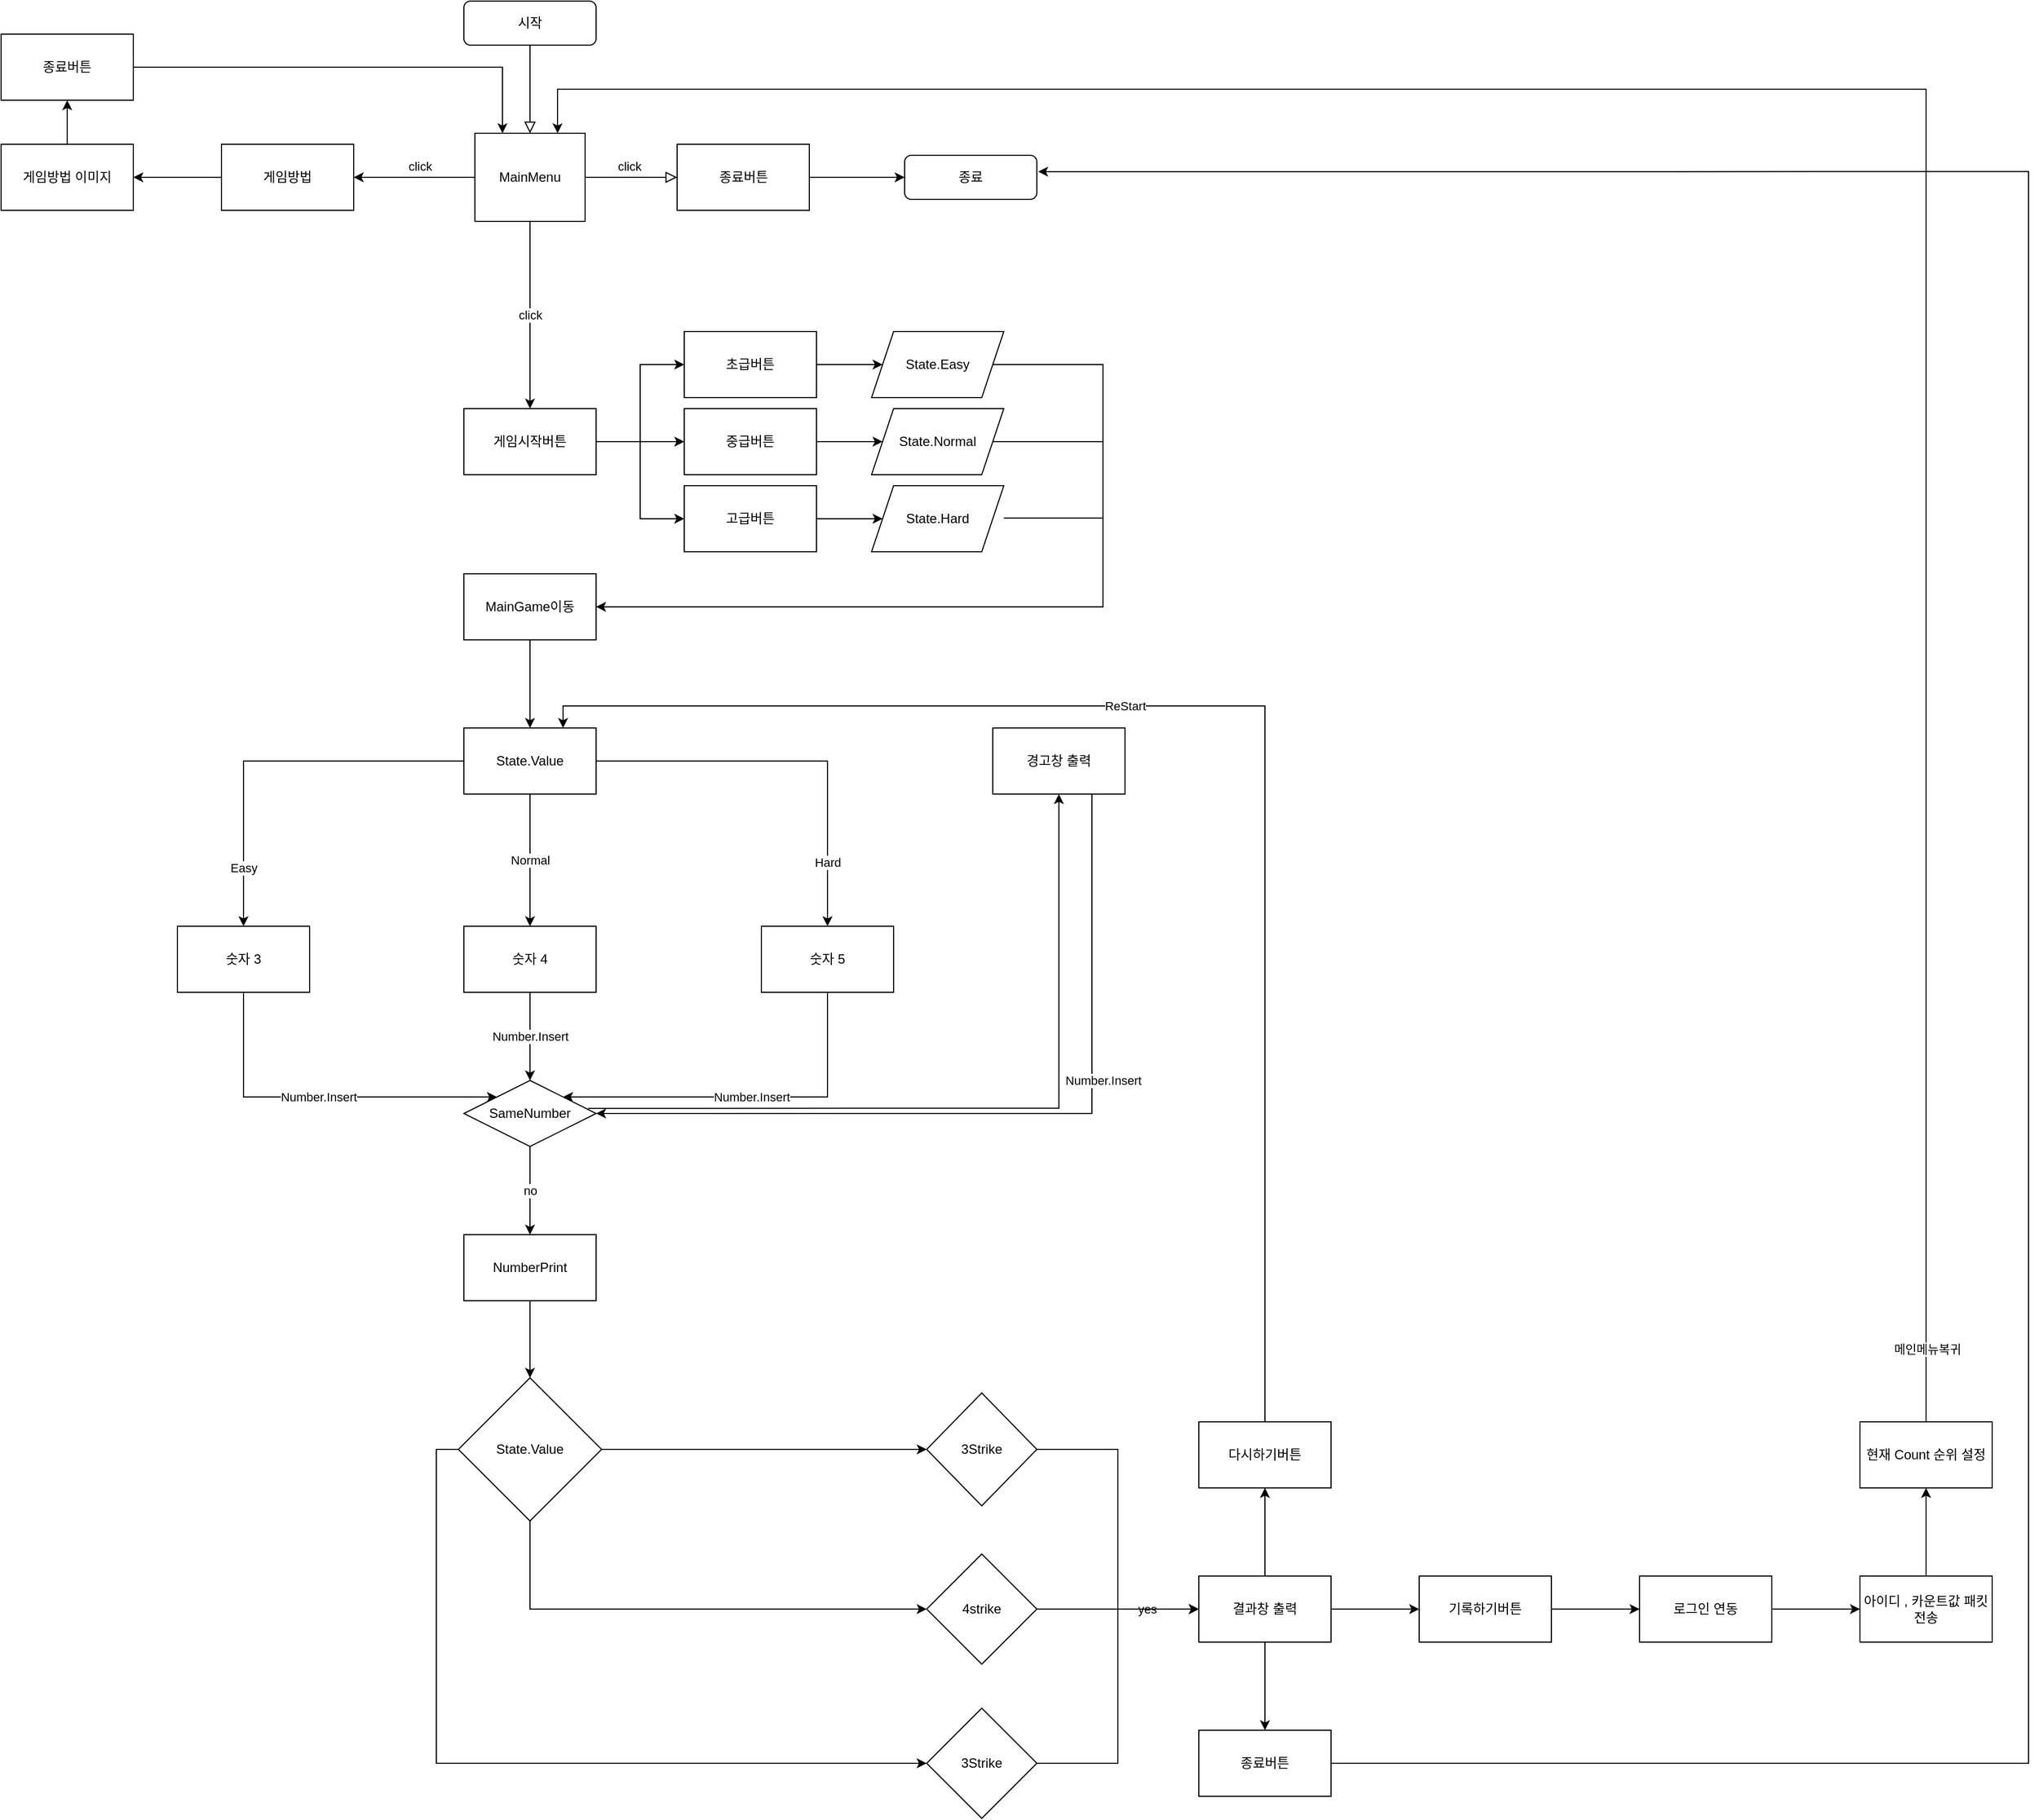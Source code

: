 <mxfile version="14.6.13" type="github">
  <diagram id="C5RBs43oDa-KdzZeNtuy" name="Page-1">
    <mxGraphModel dx="4382" dy="1985" grid="1" gridSize="10" guides="1" tooltips="1" connect="1" arrows="1" fold="1" page="1" pageScale="1" pageWidth="827" pageHeight="1169" math="0" shadow="0">
      <root>
        <mxCell id="WIyWlLk6GJQsqaUBKTNV-0" />
        <mxCell id="WIyWlLk6GJQsqaUBKTNV-1" parent="WIyWlLk6GJQsqaUBKTNV-0" />
        <mxCell id="WIyWlLk6GJQsqaUBKTNV-2" value="" style="rounded=0;html=1;jettySize=auto;orthogonalLoop=1;fontSize=11;endArrow=block;endFill=0;endSize=8;strokeWidth=1;shadow=0;labelBackgroundColor=none;edgeStyle=orthogonalEdgeStyle;" parent="WIyWlLk6GJQsqaUBKTNV-1" source="WIyWlLk6GJQsqaUBKTNV-3" target="WIyWlLk6GJQsqaUBKTNV-6" edge="1">
          <mxGeometry relative="1" as="geometry" />
        </mxCell>
        <mxCell id="WIyWlLk6GJQsqaUBKTNV-3" value="시작" style="rounded=1;whiteSpace=wrap;html=1;fontSize=12;glass=0;strokeWidth=1;shadow=0;" parent="WIyWlLk6GJQsqaUBKTNV-1" vertex="1">
          <mxGeometry x="160" y="50" width="120" height="40" as="geometry" />
        </mxCell>
        <mxCell id="WIyWlLk6GJQsqaUBKTNV-5" value="click" style="edgeStyle=orthogonalEdgeStyle;rounded=0;html=1;jettySize=auto;orthogonalLoop=1;fontSize=11;endArrow=block;endFill=0;endSize=8;strokeWidth=1;shadow=0;labelBackgroundColor=none;entryX=0;entryY=0.5;entryDx=0;entryDy=0;" parent="WIyWlLk6GJQsqaUBKTNV-1" source="WIyWlLk6GJQsqaUBKTNV-6" target="e6XdqgQ0KWwg-wVy7-in-0" edge="1">
          <mxGeometry x="-0.042" y="10" relative="1" as="geometry">
            <mxPoint as="offset" />
          </mxGeometry>
        </mxCell>
        <mxCell id="e6XdqgQ0KWwg-wVy7-in-4" value="click" style="edgeStyle=orthogonalEdgeStyle;rounded=0;orthogonalLoop=1;jettySize=auto;html=1;" edge="1" parent="WIyWlLk6GJQsqaUBKTNV-1" source="WIyWlLk6GJQsqaUBKTNV-6" target="e6XdqgQ0KWwg-wVy7-in-2">
          <mxGeometry relative="1" as="geometry" />
        </mxCell>
        <mxCell id="e6XdqgQ0KWwg-wVy7-in-5" value="click" style="edgeStyle=orthogonalEdgeStyle;rounded=0;orthogonalLoop=1;jettySize=auto;html=1;" edge="1" parent="WIyWlLk6GJQsqaUBKTNV-1" source="WIyWlLk6GJQsqaUBKTNV-6" target="e6XdqgQ0KWwg-wVy7-in-3">
          <mxGeometry x="-0.091" y="-10" relative="1" as="geometry">
            <mxPoint as="offset" />
          </mxGeometry>
        </mxCell>
        <mxCell id="WIyWlLk6GJQsqaUBKTNV-6" value="MainMenu" style="rounded=0;whiteSpace=wrap;html=1;shadow=0;fontFamily=Helvetica;fontSize=12;fontColor=#000000;align=center;strokeColor=#000000;strokeWidth=1;fillColor=#ffffff;" parent="WIyWlLk6GJQsqaUBKTNV-1" vertex="1">
          <mxGeometry x="170" y="170" width="100" height="80" as="geometry" />
        </mxCell>
        <mxCell id="WIyWlLk6GJQsqaUBKTNV-7" value="종료" style="rounded=1;whiteSpace=wrap;html=1;fontSize=12;glass=0;strokeWidth=1;shadow=0;" parent="WIyWlLk6GJQsqaUBKTNV-1" vertex="1">
          <mxGeometry x="560" y="190" width="120" height="40" as="geometry" />
        </mxCell>
        <mxCell id="e6XdqgQ0KWwg-wVy7-in-6" style="edgeStyle=orthogonalEdgeStyle;rounded=0;orthogonalLoop=1;jettySize=auto;html=1;" edge="1" parent="WIyWlLk6GJQsqaUBKTNV-1" source="e6XdqgQ0KWwg-wVy7-in-0" target="WIyWlLk6GJQsqaUBKTNV-7">
          <mxGeometry relative="1" as="geometry" />
        </mxCell>
        <mxCell id="e6XdqgQ0KWwg-wVy7-in-0" value="종료버튼" style="rounded=0;whiteSpace=wrap;html=1;" vertex="1" parent="WIyWlLk6GJQsqaUBKTNV-1">
          <mxGeometry x="353.5" y="180" width="120" height="60" as="geometry" />
        </mxCell>
        <mxCell id="e6XdqgQ0KWwg-wVy7-in-12" style="edgeStyle=orthogonalEdgeStyle;rounded=0;orthogonalLoop=1;jettySize=auto;html=1;entryX=0;entryY=0.5;entryDx=0;entryDy=0;" edge="1" parent="WIyWlLk6GJQsqaUBKTNV-1" source="e6XdqgQ0KWwg-wVy7-in-2" target="e6XdqgQ0KWwg-wVy7-in-11">
          <mxGeometry relative="1" as="geometry" />
        </mxCell>
        <mxCell id="e6XdqgQ0KWwg-wVy7-in-13" style="edgeStyle=orthogonalEdgeStyle;rounded=0;orthogonalLoop=1;jettySize=auto;html=1;entryX=0;entryY=0.5;entryDx=0;entryDy=0;" edge="1" parent="WIyWlLk6GJQsqaUBKTNV-1" source="e6XdqgQ0KWwg-wVy7-in-2" target="e6XdqgQ0KWwg-wVy7-in-10">
          <mxGeometry relative="1" as="geometry" />
        </mxCell>
        <mxCell id="e6XdqgQ0KWwg-wVy7-in-14" style="edgeStyle=orthogonalEdgeStyle;rounded=0;orthogonalLoop=1;jettySize=auto;html=1;entryX=0;entryY=0.5;entryDx=0;entryDy=0;" edge="1" parent="WIyWlLk6GJQsqaUBKTNV-1" source="e6XdqgQ0KWwg-wVy7-in-2" target="e6XdqgQ0KWwg-wVy7-in-9">
          <mxGeometry relative="1" as="geometry" />
        </mxCell>
        <mxCell id="e6XdqgQ0KWwg-wVy7-in-2" value="게임시작버튼" style="rounded=0;whiteSpace=wrap;html=1;" vertex="1" parent="WIyWlLk6GJQsqaUBKTNV-1">
          <mxGeometry x="160" y="420" width="120" height="60" as="geometry" />
        </mxCell>
        <mxCell id="e6XdqgQ0KWwg-wVy7-in-16" value="" style="edgeStyle=orthogonalEdgeStyle;rounded=0;orthogonalLoop=1;jettySize=auto;html=1;" edge="1" parent="WIyWlLk6GJQsqaUBKTNV-1" source="e6XdqgQ0KWwg-wVy7-in-3" target="e6XdqgQ0KWwg-wVy7-in-15">
          <mxGeometry relative="1" as="geometry" />
        </mxCell>
        <mxCell id="e6XdqgQ0KWwg-wVy7-in-3" value="게임방법" style="rounded=0;whiteSpace=wrap;html=1;" vertex="1" parent="WIyWlLk6GJQsqaUBKTNV-1">
          <mxGeometry x="-60" y="180" width="120" height="60" as="geometry" />
        </mxCell>
        <mxCell id="e6XdqgQ0KWwg-wVy7-in-27" value="" style="edgeStyle=orthogonalEdgeStyle;rounded=0;orthogonalLoop=1;jettySize=auto;html=1;" edge="1" parent="WIyWlLk6GJQsqaUBKTNV-1" source="e6XdqgQ0KWwg-wVy7-in-9" target="e6XdqgQ0KWwg-wVy7-in-24">
          <mxGeometry relative="1" as="geometry" />
        </mxCell>
        <mxCell id="e6XdqgQ0KWwg-wVy7-in-9" value="고급버튼" style="rounded=0;whiteSpace=wrap;html=1;" vertex="1" parent="WIyWlLk6GJQsqaUBKTNV-1">
          <mxGeometry x="360" y="490" width="120" height="60" as="geometry" />
        </mxCell>
        <mxCell id="e6XdqgQ0KWwg-wVy7-in-26" value="" style="edgeStyle=orthogonalEdgeStyle;rounded=0;orthogonalLoop=1;jettySize=auto;html=1;" edge="1" parent="WIyWlLk6GJQsqaUBKTNV-1" source="e6XdqgQ0KWwg-wVy7-in-10" target="e6XdqgQ0KWwg-wVy7-in-23">
          <mxGeometry relative="1" as="geometry" />
        </mxCell>
        <mxCell id="e6XdqgQ0KWwg-wVy7-in-10" value="중급버튼" style="rounded=0;whiteSpace=wrap;html=1;" vertex="1" parent="WIyWlLk6GJQsqaUBKTNV-1">
          <mxGeometry x="360" y="420" width="120" height="60" as="geometry" />
        </mxCell>
        <mxCell id="e6XdqgQ0KWwg-wVy7-in-25" value="" style="edgeStyle=orthogonalEdgeStyle;rounded=0;orthogonalLoop=1;jettySize=auto;html=1;" edge="1" parent="WIyWlLk6GJQsqaUBKTNV-1" source="e6XdqgQ0KWwg-wVy7-in-11" target="e6XdqgQ0KWwg-wVy7-in-21">
          <mxGeometry relative="1" as="geometry" />
        </mxCell>
        <mxCell id="e6XdqgQ0KWwg-wVy7-in-11" value="초급버튼" style="rounded=0;whiteSpace=wrap;html=1;" vertex="1" parent="WIyWlLk6GJQsqaUBKTNV-1">
          <mxGeometry x="360" y="350" width="120" height="60" as="geometry" />
        </mxCell>
        <mxCell id="e6XdqgQ0KWwg-wVy7-in-18" value="" style="edgeStyle=orthogonalEdgeStyle;rounded=0;orthogonalLoop=1;jettySize=auto;html=1;" edge="1" parent="WIyWlLk6GJQsqaUBKTNV-1" source="e6XdqgQ0KWwg-wVy7-in-15" target="e6XdqgQ0KWwg-wVy7-in-17">
          <mxGeometry relative="1" as="geometry" />
        </mxCell>
        <mxCell id="e6XdqgQ0KWwg-wVy7-in-15" value="게임방법 이미지" style="rounded=0;whiteSpace=wrap;html=1;" vertex="1" parent="WIyWlLk6GJQsqaUBKTNV-1">
          <mxGeometry x="-260" y="180" width="120" height="60" as="geometry" />
        </mxCell>
        <mxCell id="e6XdqgQ0KWwg-wVy7-in-19" style="edgeStyle=orthogonalEdgeStyle;rounded=0;orthogonalLoop=1;jettySize=auto;html=1;entryX=0.25;entryY=0;entryDx=0;entryDy=0;" edge="1" parent="WIyWlLk6GJQsqaUBKTNV-1" source="e6XdqgQ0KWwg-wVy7-in-17" target="WIyWlLk6GJQsqaUBKTNV-6">
          <mxGeometry relative="1" as="geometry" />
        </mxCell>
        <mxCell id="e6XdqgQ0KWwg-wVy7-in-17" value="종료버튼" style="rounded=0;whiteSpace=wrap;html=1;" vertex="1" parent="WIyWlLk6GJQsqaUBKTNV-1">
          <mxGeometry x="-260" y="80" width="120" height="60" as="geometry" />
        </mxCell>
        <mxCell id="e6XdqgQ0KWwg-wVy7-in-32" style="edgeStyle=orthogonalEdgeStyle;rounded=0;orthogonalLoop=1;jettySize=auto;html=1;entryX=1;entryY=0.5;entryDx=0;entryDy=0;" edge="1" parent="WIyWlLk6GJQsqaUBKTNV-1" source="e6XdqgQ0KWwg-wVy7-in-21" target="e6XdqgQ0KWwg-wVy7-in-28">
          <mxGeometry relative="1" as="geometry">
            <Array as="points">
              <mxPoint x="740" y="380" />
              <mxPoint x="740" y="600" />
            </Array>
          </mxGeometry>
        </mxCell>
        <mxCell id="e6XdqgQ0KWwg-wVy7-in-21" value="State.Easy" style="shape=parallelogram;perimeter=parallelogramPerimeter;whiteSpace=wrap;html=1;fixedSize=1;fontFamily=Helvetica;fontSize=12;fontColor=#000000;align=center;strokeColor=#000000;fillColor=#ffffff;" vertex="1" parent="WIyWlLk6GJQsqaUBKTNV-1">
          <mxGeometry x="530" y="350" width="120" height="60" as="geometry" />
        </mxCell>
        <mxCell id="e6XdqgQ0KWwg-wVy7-in-23" value="&lt;span&gt;State.Normal&lt;/span&gt;" style="shape=parallelogram;perimeter=parallelogramPerimeter;whiteSpace=wrap;html=1;fixedSize=1;fontFamily=Helvetica;fontSize=12;fontColor=#000000;align=center;strokeColor=#000000;fillColor=#ffffff;" vertex="1" parent="WIyWlLk6GJQsqaUBKTNV-1">
          <mxGeometry x="530" y="420" width="120" height="60" as="geometry" />
        </mxCell>
        <mxCell id="e6XdqgQ0KWwg-wVy7-in-24" value="&lt;span style=&quot;color: rgb(0 , 0 , 0) ; font-family: &amp;#34;helvetica&amp;#34; ; font-size: 12px ; font-style: normal ; font-weight: 400 ; letter-spacing: normal ; text-align: center ; text-indent: 0px ; text-transform: none ; word-spacing: 0px ; background-color: rgb(248 , 249 , 250) ; display: inline ; float: none&quot;&gt;State.Hard&lt;/span&gt;" style="shape=parallelogram;perimeter=parallelogramPerimeter;whiteSpace=wrap;html=1;fixedSize=1;fontFamily=Helvetica;fontSize=12;fontColor=#000000;align=center;strokeColor=#000000;fillColor=#ffffff;" vertex="1" parent="WIyWlLk6GJQsqaUBKTNV-1">
          <mxGeometry x="530" y="490" width="120" height="60" as="geometry" />
        </mxCell>
        <mxCell id="e6XdqgQ0KWwg-wVy7-in-28" value="MainGame이동" style="rounded=0;whiteSpace=wrap;html=1;" vertex="1" parent="WIyWlLk6GJQsqaUBKTNV-1">
          <mxGeometry x="160" y="570" width="120" height="60" as="geometry" />
        </mxCell>
        <mxCell id="e6XdqgQ0KWwg-wVy7-in-35" value="" style="endArrow=none;html=1;exitX=1;exitY=0.5;exitDx=0;exitDy=0;" edge="1" parent="WIyWlLk6GJQsqaUBKTNV-1" source="e6XdqgQ0KWwg-wVy7-in-23">
          <mxGeometry width="50" height="50" relative="1" as="geometry">
            <mxPoint x="640" y="550" as="sourcePoint" />
            <mxPoint x="740" y="450" as="targetPoint" />
          </mxGeometry>
        </mxCell>
        <mxCell id="e6XdqgQ0KWwg-wVy7-in-36" value="" style="endArrow=none;html=1;exitX=1;exitY=0.5;exitDx=0;exitDy=0;" edge="1" parent="WIyWlLk6GJQsqaUBKTNV-1">
          <mxGeometry width="50" height="50" relative="1" as="geometry">
            <mxPoint x="650" y="519.41" as="sourcePoint" />
            <mxPoint x="740" y="519.41" as="targetPoint" />
          </mxGeometry>
        </mxCell>
        <mxCell id="e6XdqgQ0KWwg-wVy7-in-41" value="Normal" style="edgeStyle=orthogonalEdgeStyle;rounded=0;orthogonalLoop=1;jettySize=auto;html=1;" edge="1" parent="WIyWlLk6GJQsqaUBKTNV-1" source="e6XdqgQ0KWwg-wVy7-in-38" target="e6XdqgQ0KWwg-wVy7-in-40">
          <mxGeometry relative="1" as="geometry" />
        </mxCell>
        <mxCell id="e6XdqgQ0KWwg-wVy7-in-46" value="" style="edgeStyle=orthogonalEdgeStyle;rounded=0;orthogonalLoop=1;jettySize=auto;html=1;" edge="1" parent="WIyWlLk6GJQsqaUBKTNV-1" source="e6XdqgQ0KWwg-wVy7-in-38" target="e6XdqgQ0KWwg-wVy7-in-45">
          <mxGeometry relative="1" as="geometry">
            <mxPoint x="120" y="750.0" as="sourcePoint" />
          </mxGeometry>
        </mxCell>
        <mxCell id="e6XdqgQ0KWwg-wVy7-in-87" value="Hard" style="edgeLabel;html=1;align=center;verticalAlign=middle;resizable=0;points=[];" vertex="1" connectable="0" parent="e6XdqgQ0KWwg-wVy7-in-46">
          <mxGeometry x="0.679" relative="1" as="geometry">
            <mxPoint as="offset" />
          </mxGeometry>
        </mxCell>
        <mxCell id="e6XdqgQ0KWwg-wVy7-in-58" style="edgeStyle=orthogonalEdgeStyle;rounded=0;orthogonalLoop=1;jettySize=auto;html=1;entryX=0.5;entryY=0;entryDx=0;entryDy=0;" edge="1" parent="WIyWlLk6GJQsqaUBKTNV-1" source="e6XdqgQ0KWwg-wVy7-in-38" target="e6XdqgQ0KWwg-wVy7-in-55">
          <mxGeometry relative="1" as="geometry" />
        </mxCell>
        <mxCell id="e6XdqgQ0KWwg-wVy7-in-86" value="Easy" style="edgeLabel;html=1;align=center;verticalAlign=middle;resizable=0;points=[];" vertex="1" connectable="0" parent="e6XdqgQ0KWwg-wVy7-in-58">
          <mxGeometry x="0.693" relative="1" as="geometry">
            <mxPoint as="offset" />
          </mxGeometry>
        </mxCell>
        <mxCell id="e6XdqgQ0KWwg-wVy7-in-38" value="State.Value" style="rounded=0;whiteSpace=wrap;html=1;" vertex="1" parent="WIyWlLk6GJQsqaUBKTNV-1">
          <mxGeometry x="160" y="710" width="120" height="60" as="geometry" />
        </mxCell>
        <mxCell id="e6XdqgQ0KWwg-wVy7-in-39" value="" style="endArrow=classic;html=1;exitX=0.5;exitY=1;exitDx=0;exitDy=0;entryX=0.5;entryY=0;entryDx=0;entryDy=0;" edge="1" parent="WIyWlLk6GJQsqaUBKTNV-1" source="e6XdqgQ0KWwg-wVy7-in-28" target="e6XdqgQ0KWwg-wVy7-in-38">
          <mxGeometry width="50" height="50" relative="1" as="geometry">
            <mxPoint x="390" y="780" as="sourcePoint" />
            <mxPoint x="440" y="730" as="targetPoint" />
          </mxGeometry>
        </mxCell>
        <mxCell id="e6XdqgQ0KWwg-wVy7-in-50" value="Number.Insert" style="edgeStyle=orthogonalEdgeStyle;rounded=0;orthogonalLoop=1;jettySize=auto;html=1;" edge="1" parent="WIyWlLk6GJQsqaUBKTNV-1" source="e6XdqgQ0KWwg-wVy7-in-40" target="e6XdqgQ0KWwg-wVy7-in-49">
          <mxGeometry relative="1" as="geometry" />
        </mxCell>
        <mxCell id="e6XdqgQ0KWwg-wVy7-in-40" value="숫자 4" style="rounded=0;whiteSpace=wrap;html=1;" vertex="1" parent="WIyWlLk6GJQsqaUBKTNV-1">
          <mxGeometry x="160" y="890" width="120" height="60" as="geometry" />
        </mxCell>
        <mxCell id="e6XdqgQ0KWwg-wVy7-in-45" value="숫자 5" style="rounded=0;whiteSpace=wrap;html=1;" vertex="1" parent="WIyWlLk6GJQsqaUBKTNV-1">
          <mxGeometry x="430" y="890" width="120" height="60" as="geometry" />
        </mxCell>
        <mxCell id="e6XdqgQ0KWwg-wVy7-in-66" value="no" style="edgeStyle=orthogonalEdgeStyle;rounded=0;orthogonalLoop=1;jettySize=auto;html=1;" edge="1" parent="WIyWlLk6GJQsqaUBKTNV-1" source="e6XdqgQ0KWwg-wVy7-in-49" target="e6XdqgQ0KWwg-wVy7-in-65">
          <mxGeometry relative="1" as="geometry" />
        </mxCell>
        <mxCell id="e6XdqgQ0KWwg-wVy7-in-92" style="edgeStyle=orthogonalEdgeStyle;rounded=0;orthogonalLoop=1;jettySize=auto;html=1;entryX=0.5;entryY=1;entryDx=0;entryDy=0;exitX=0.939;exitY=0.422;exitDx=0;exitDy=0;exitPerimeter=0;" edge="1" parent="WIyWlLk6GJQsqaUBKTNV-1" source="e6XdqgQ0KWwg-wVy7-in-49" target="e6XdqgQ0KWwg-wVy7-in-89">
          <mxGeometry relative="1" as="geometry" />
        </mxCell>
        <mxCell id="e6XdqgQ0KWwg-wVy7-in-49" value="SameNumber" style="rhombus;whiteSpace=wrap;html=1;fontFamily=Helvetica;fontSize=12;fontColor=#000000;align=center;strokeColor=#000000;fillColor=#ffffff;" vertex="1" parent="WIyWlLk6GJQsqaUBKTNV-1">
          <mxGeometry x="160" y="1030" width="120" height="60" as="geometry" />
        </mxCell>
        <mxCell id="e6XdqgQ0KWwg-wVy7-in-55" value="숫자 3" style="rounded=0;whiteSpace=wrap;html=1;" vertex="1" parent="WIyWlLk6GJQsqaUBKTNV-1">
          <mxGeometry x="-100" y="890" width="120" height="60" as="geometry" />
        </mxCell>
        <mxCell id="e6XdqgQ0KWwg-wVy7-in-56" value="Number.Insert" style="edgeStyle=orthogonalEdgeStyle;rounded=0;orthogonalLoop=1;jettySize=auto;html=1;entryX=0;entryY=0;entryDx=0;entryDy=0;exitX=0.5;exitY=1;exitDx=0;exitDy=0;" edge="1" source="e6XdqgQ0KWwg-wVy7-in-55" parent="WIyWlLk6GJQsqaUBKTNV-1" target="e6XdqgQ0KWwg-wVy7-in-49">
          <mxGeometry relative="1" as="geometry">
            <mxPoint x="-40" y="1030" as="targetPoint" />
            <Array as="points">
              <mxPoint x="-40" y="1045" />
            </Array>
          </mxGeometry>
        </mxCell>
        <mxCell id="e6XdqgQ0KWwg-wVy7-in-72" value="" style="edgeStyle=orthogonalEdgeStyle;rounded=0;orthogonalLoop=1;jettySize=auto;html=1;" edge="1" parent="WIyWlLk6GJQsqaUBKTNV-1" source="e6XdqgQ0KWwg-wVy7-in-65">
          <mxGeometry relative="1" as="geometry">
            <mxPoint x="220" y="1300.0" as="targetPoint" />
          </mxGeometry>
        </mxCell>
        <mxCell id="e6XdqgQ0KWwg-wVy7-in-65" value="&lt;span&gt;NumberPrint&lt;/span&gt;" style="whiteSpace=wrap;html=1;" vertex="1" parent="WIyWlLk6GJQsqaUBKTNV-1">
          <mxGeometry x="160" y="1170" width="120" height="60" as="geometry" />
        </mxCell>
        <mxCell id="e6XdqgQ0KWwg-wVy7-in-83" style="edgeStyle=orthogonalEdgeStyle;rounded=0;orthogonalLoop=1;jettySize=auto;html=1;exitX=0.5;exitY=1;exitDx=0;exitDy=0;entryX=1;entryY=0;entryDx=0;entryDy=0;" edge="1" parent="WIyWlLk6GJQsqaUBKTNV-1" source="e6XdqgQ0KWwg-wVy7-in-45" target="e6XdqgQ0KWwg-wVy7-in-49">
          <mxGeometry relative="1" as="geometry">
            <Array as="points">
              <mxPoint x="490" y="1045" />
            </Array>
          </mxGeometry>
        </mxCell>
        <mxCell id="e6XdqgQ0KWwg-wVy7-in-84" value="Number.Insert" style="edgeLabel;html=1;align=center;verticalAlign=middle;resizable=0;points=[];" vertex="1" connectable="0" parent="e6XdqgQ0KWwg-wVy7-in-83">
          <mxGeometry x="-0.018" relative="1" as="geometry">
            <mxPoint as="offset" />
          </mxGeometry>
        </mxCell>
        <mxCell id="e6XdqgQ0KWwg-wVy7-in-93" style="edgeStyle=orthogonalEdgeStyle;rounded=0;orthogonalLoop=1;jettySize=auto;html=1;exitX=0.75;exitY=1;exitDx=0;exitDy=0;entryX=1;entryY=0.5;entryDx=0;entryDy=0;" edge="1" parent="WIyWlLk6GJQsqaUBKTNV-1" source="e6XdqgQ0KWwg-wVy7-in-89" target="e6XdqgQ0KWwg-wVy7-in-49">
          <mxGeometry relative="1" as="geometry">
            <mxPoint x="600" y="1040" as="targetPoint" />
            <Array as="points">
              <mxPoint x="730" y="1060" />
            </Array>
          </mxGeometry>
        </mxCell>
        <mxCell id="e6XdqgQ0KWwg-wVy7-in-94" value="Number.Insert" style="edgeLabel;html=1;align=center;verticalAlign=middle;resizable=0;points=[];" vertex="1" connectable="0" parent="e6XdqgQ0KWwg-wVy7-in-93">
          <mxGeometry x="-0.306" relative="1" as="geometry">
            <mxPoint x="10" y="3" as="offset" />
          </mxGeometry>
        </mxCell>
        <mxCell id="e6XdqgQ0KWwg-wVy7-in-89" value="경고창 출력" style="rounded=0;whiteSpace=wrap;html=1;" vertex="1" parent="WIyWlLk6GJQsqaUBKTNV-1">
          <mxGeometry x="640" y="710" width="120" height="60" as="geometry" />
        </mxCell>
        <mxCell id="e6XdqgQ0KWwg-wVy7-in-99" style="edgeStyle=orthogonalEdgeStyle;rounded=0;orthogonalLoop=1;jettySize=auto;html=1;" edge="1" parent="WIyWlLk6GJQsqaUBKTNV-1" source="e6XdqgQ0KWwg-wVy7-in-95" target="e6XdqgQ0KWwg-wVy7-in-100">
          <mxGeometry relative="1" as="geometry">
            <mxPoint x="480" y="1490" as="targetPoint" />
          </mxGeometry>
        </mxCell>
        <mxCell id="e6XdqgQ0KWwg-wVy7-in-101" style="edgeStyle=orthogonalEdgeStyle;rounded=0;orthogonalLoop=1;jettySize=auto;html=1;exitX=0.5;exitY=1;exitDx=0;exitDy=0;entryX=0;entryY=0.5;entryDx=0;entryDy=0;" edge="1" parent="WIyWlLk6GJQsqaUBKTNV-1" source="e6XdqgQ0KWwg-wVy7-in-95" target="e6XdqgQ0KWwg-wVy7-in-98">
          <mxGeometry relative="1" as="geometry" />
        </mxCell>
        <mxCell id="e6XdqgQ0KWwg-wVy7-in-95" value="State.Value" style="rhombus;whiteSpace=wrap;html=1;" vertex="1" parent="WIyWlLk6GJQsqaUBKTNV-1">
          <mxGeometry x="155" y="1300" width="130" height="130" as="geometry" />
        </mxCell>
        <mxCell id="e6XdqgQ0KWwg-wVy7-in-96" style="edgeStyle=orthogonalEdgeStyle;rounded=0;orthogonalLoop=1;jettySize=auto;html=1;entryX=0;entryY=0.5;entryDx=0;entryDy=0;exitX=0;exitY=0.5;exitDx=0;exitDy=0;" edge="1" parent="WIyWlLk6GJQsqaUBKTNV-1" target="e6XdqgQ0KWwg-wVy7-in-97" source="e6XdqgQ0KWwg-wVy7-in-95">
          <mxGeometry relative="1" as="geometry">
            <mxPoint x="155" y="1360.0" as="sourcePoint" />
          </mxGeometry>
        </mxCell>
        <mxCell id="e6XdqgQ0KWwg-wVy7-in-110" style="edgeStyle=orthogonalEdgeStyle;rounded=0;orthogonalLoop=1;jettySize=auto;html=1;entryX=0;entryY=0.5;entryDx=0;entryDy=0;" edge="1" parent="WIyWlLk6GJQsqaUBKTNV-1" source="e6XdqgQ0KWwg-wVy7-in-97" target="e6XdqgQ0KWwg-wVy7-in-103">
          <mxGeometry relative="1" as="geometry" />
        </mxCell>
        <mxCell id="e6XdqgQ0KWwg-wVy7-in-97" value="3Strike" style="rhombus;whiteSpace=wrap;html=1;" vertex="1" parent="WIyWlLk6GJQsqaUBKTNV-1">
          <mxGeometry x="580" y="1600" width="100" height="100" as="geometry" />
        </mxCell>
        <mxCell id="e6XdqgQ0KWwg-wVy7-in-108" value="yes" style="edgeStyle=orthogonalEdgeStyle;rounded=0;orthogonalLoop=1;jettySize=auto;html=1;" edge="1" parent="WIyWlLk6GJQsqaUBKTNV-1" source="e6XdqgQ0KWwg-wVy7-in-98" target="e6XdqgQ0KWwg-wVy7-in-103">
          <mxGeometry x="0.36" relative="1" as="geometry">
            <mxPoint as="offset" />
          </mxGeometry>
        </mxCell>
        <mxCell id="e6XdqgQ0KWwg-wVy7-in-98" value="4strike" style="rhombus;whiteSpace=wrap;html=1;" vertex="1" parent="WIyWlLk6GJQsqaUBKTNV-1">
          <mxGeometry x="580" y="1460" width="100" height="100" as="geometry" />
        </mxCell>
        <mxCell id="e6XdqgQ0KWwg-wVy7-in-109" style="edgeStyle=orthogonalEdgeStyle;rounded=0;orthogonalLoop=1;jettySize=auto;html=1;entryX=0;entryY=0.5;entryDx=0;entryDy=0;" edge="1" parent="WIyWlLk6GJQsqaUBKTNV-1" source="e6XdqgQ0KWwg-wVy7-in-100" target="e6XdqgQ0KWwg-wVy7-in-103">
          <mxGeometry relative="1" as="geometry" />
        </mxCell>
        <mxCell id="e6XdqgQ0KWwg-wVy7-in-100" value="3Strike" style="rhombus;whiteSpace=wrap;html=1;" vertex="1" parent="WIyWlLk6GJQsqaUBKTNV-1">
          <mxGeometry x="580" y="1313.75" width="100" height="102.5" as="geometry" />
        </mxCell>
        <mxCell id="e6XdqgQ0KWwg-wVy7-in-112" value="" style="edgeStyle=orthogonalEdgeStyle;rounded=0;orthogonalLoop=1;jettySize=auto;html=1;" edge="1" parent="WIyWlLk6GJQsqaUBKTNV-1" source="e6XdqgQ0KWwg-wVy7-in-103" target="e6XdqgQ0KWwg-wVy7-in-111">
          <mxGeometry relative="1" as="geometry" />
        </mxCell>
        <mxCell id="e6XdqgQ0KWwg-wVy7-in-114" value="" style="edgeStyle=orthogonalEdgeStyle;rounded=0;orthogonalLoop=1;jettySize=auto;html=1;" edge="1" parent="WIyWlLk6GJQsqaUBKTNV-1" source="e6XdqgQ0KWwg-wVy7-in-103" target="e6XdqgQ0KWwg-wVy7-in-113">
          <mxGeometry relative="1" as="geometry" />
        </mxCell>
        <mxCell id="e6XdqgQ0KWwg-wVy7-in-116" value="" style="edgeStyle=orthogonalEdgeStyle;rounded=0;orthogonalLoop=1;jettySize=auto;html=1;" edge="1" parent="WIyWlLk6GJQsqaUBKTNV-1" source="e6XdqgQ0KWwg-wVy7-in-103" target="e6XdqgQ0KWwg-wVy7-in-115">
          <mxGeometry relative="1" as="geometry" />
        </mxCell>
        <mxCell id="e6XdqgQ0KWwg-wVy7-in-103" value="결과창 출력" style="whiteSpace=wrap;html=1;" vertex="1" parent="WIyWlLk6GJQsqaUBKTNV-1">
          <mxGeometry x="827" y="1480" width="120" height="60" as="geometry" />
        </mxCell>
        <mxCell id="e6XdqgQ0KWwg-wVy7-in-127" value="ReStart" style="edgeStyle=orthogonalEdgeStyle;rounded=0;orthogonalLoop=1;jettySize=auto;html=1;entryX=0.75;entryY=0;entryDx=0;entryDy=0;" edge="1" parent="WIyWlLk6GJQsqaUBKTNV-1" source="e6XdqgQ0KWwg-wVy7-in-111" target="e6XdqgQ0KWwg-wVy7-in-38">
          <mxGeometry x="0.189" relative="1" as="geometry">
            <Array as="points">
              <mxPoint x="887" y="690" />
              <mxPoint x="250" y="690" />
            </Array>
            <mxPoint as="offset" />
          </mxGeometry>
        </mxCell>
        <mxCell id="e6XdqgQ0KWwg-wVy7-in-111" value="다시하기버튼" style="whiteSpace=wrap;html=1;" vertex="1" parent="WIyWlLk6GJQsqaUBKTNV-1">
          <mxGeometry x="827" y="1340" width="120" height="60" as="geometry" />
        </mxCell>
        <mxCell id="e6XdqgQ0KWwg-wVy7-in-118" value="" style="edgeStyle=orthogonalEdgeStyle;rounded=0;orthogonalLoop=1;jettySize=auto;html=1;" edge="1" parent="WIyWlLk6GJQsqaUBKTNV-1" source="e6XdqgQ0KWwg-wVy7-in-113" target="e6XdqgQ0KWwg-wVy7-in-117">
          <mxGeometry relative="1" as="geometry" />
        </mxCell>
        <mxCell id="e6XdqgQ0KWwg-wVy7-in-113" value="기록하기버튼" style="whiteSpace=wrap;html=1;" vertex="1" parent="WIyWlLk6GJQsqaUBKTNV-1">
          <mxGeometry x="1027" y="1480" width="120" height="60" as="geometry" />
        </mxCell>
        <mxCell id="e6XdqgQ0KWwg-wVy7-in-128" style="edgeStyle=orthogonalEdgeStyle;rounded=0;orthogonalLoop=1;jettySize=auto;html=1;entryX=1.01;entryY=0.371;entryDx=0;entryDy=0;entryPerimeter=0;" edge="1" parent="WIyWlLk6GJQsqaUBKTNV-1" source="e6XdqgQ0KWwg-wVy7-in-115" target="WIyWlLk6GJQsqaUBKTNV-7">
          <mxGeometry relative="1" as="geometry">
            <Array as="points">
              <mxPoint x="1580" y="1650" />
              <mxPoint x="1580" y="205" />
            </Array>
          </mxGeometry>
        </mxCell>
        <mxCell id="e6XdqgQ0KWwg-wVy7-in-115" value="종료버튼" style="whiteSpace=wrap;html=1;" vertex="1" parent="WIyWlLk6GJQsqaUBKTNV-1">
          <mxGeometry x="827" y="1620" width="120" height="60" as="geometry" />
        </mxCell>
        <mxCell id="e6XdqgQ0KWwg-wVy7-in-120" value="" style="edgeStyle=orthogonalEdgeStyle;rounded=0;orthogonalLoop=1;jettySize=auto;html=1;" edge="1" parent="WIyWlLk6GJQsqaUBKTNV-1" source="e6XdqgQ0KWwg-wVy7-in-117" target="e6XdqgQ0KWwg-wVy7-in-119">
          <mxGeometry relative="1" as="geometry" />
        </mxCell>
        <mxCell id="e6XdqgQ0KWwg-wVy7-in-117" value="로그인 연동" style="whiteSpace=wrap;html=1;" vertex="1" parent="WIyWlLk6GJQsqaUBKTNV-1">
          <mxGeometry x="1227" y="1480" width="120" height="60" as="geometry" />
        </mxCell>
        <mxCell id="e6XdqgQ0KWwg-wVy7-in-122" value="" style="edgeStyle=orthogonalEdgeStyle;rounded=0;orthogonalLoop=1;jettySize=auto;html=1;" edge="1" parent="WIyWlLk6GJQsqaUBKTNV-1" source="e6XdqgQ0KWwg-wVy7-in-119" target="e6XdqgQ0KWwg-wVy7-in-121">
          <mxGeometry relative="1" as="geometry" />
        </mxCell>
        <mxCell id="e6XdqgQ0KWwg-wVy7-in-119" value="아이디 , 카운트값 패킷 전송" style="whiteSpace=wrap;html=1;" vertex="1" parent="WIyWlLk6GJQsqaUBKTNV-1">
          <mxGeometry x="1427" y="1480" width="120" height="60" as="geometry" />
        </mxCell>
        <mxCell id="e6XdqgQ0KWwg-wVy7-in-124" value="" style="edgeStyle=orthogonalEdgeStyle;rounded=0;orthogonalLoop=1;jettySize=auto;html=1;entryX=0.75;entryY=0;entryDx=0;entryDy=0;exitX=0.5;exitY=0;exitDx=0;exitDy=0;" edge="1" parent="WIyWlLk6GJQsqaUBKTNV-1" source="e6XdqgQ0KWwg-wVy7-in-121" target="WIyWlLk6GJQsqaUBKTNV-6">
          <mxGeometry relative="1" as="geometry">
            <mxPoint x="1487" y="1260" as="targetPoint" />
            <Array as="points">
              <mxPoint x="1487" y="130" />
              <mxPoint x="245" y="130" />
            </Array>
          </mxGeometry>
        </mxCell>
        <mxCell id="e6XdqgQ0KWwg-wVy7-in-125" value="메인메뉴복귀" style="edgeLabel;html=1;align=center;verticalAlign=middle;resizable=0;points=[];" vertex="1" connectable="0" parent="e6XdqgQ0KWwg-wVy7-in-124">
          <mxGeometry x="-0.947" y="-1" relative="1" as="geometry">
            <mxPoint as="offset" />
          </mxGeometry>
        </mxCell>
        <mxCell id="e6XdqgQ0KWwg-wVy7-in-121" value="현재 Count 순위 설정" style="whiteSpace=wrap;html=1;" vertex="1" parent="WIyWlLk6GJQsqaUBKTNV-1">
          <mxGeometry x="1427" y="1340" width="120" height="60" as="geometry" />
        </mxCell>
      </root>
    </mxGraphModel>
  </diagram>
</mxfile>
